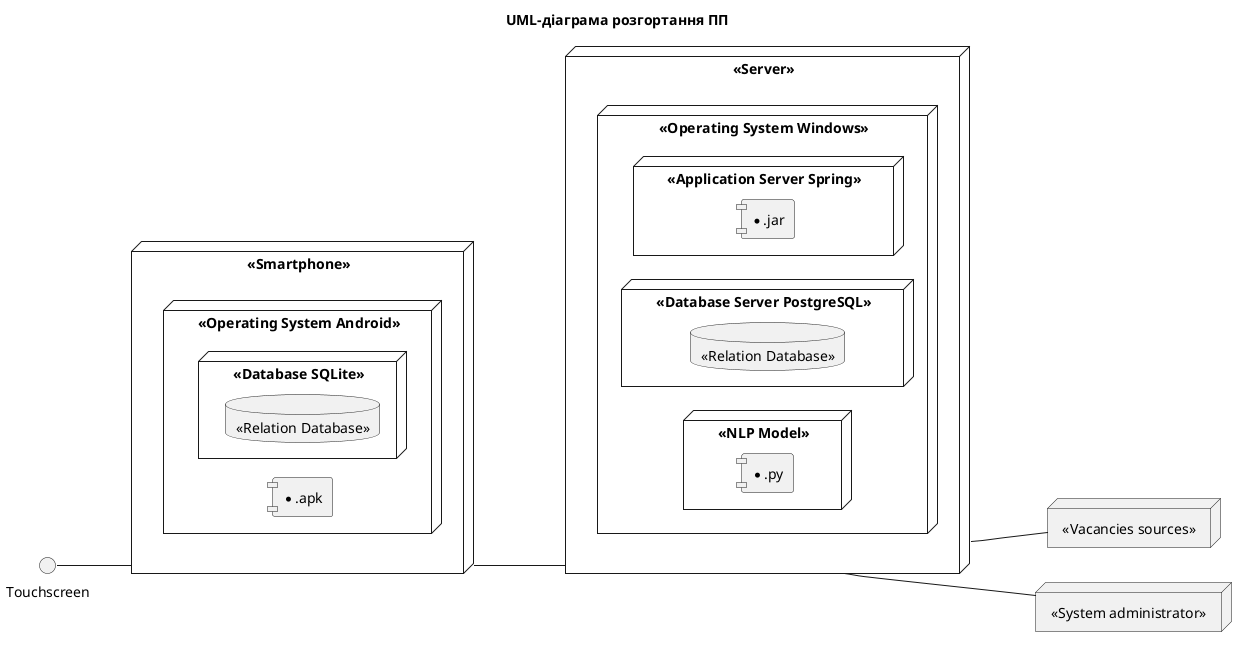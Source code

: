 @startuml
title UML-діаграма розгортання ПП

left to right direction

skinparam componentStyle uml1

node "<<Smartphone>>" as sp {
    node "<<Operating System Android>>" {
        component [*.apk]
        node "<<Database SQLite>>" {
            database "<<Relation Database>>" as db1
        }
    }
}

interface Touchscreen 

Touchscreen -- sp

node "<<Server>>" as serv {
    node "<<Operating System Windows>>"{
        node "<<Application Server Spring>>" {
	    component [*.jar]
	}
        node "<<Database Server PostgreSQL>>" {
            database "<<Relation Database>>" as db2
        }
        node "<<NLP Model>>" {
            component [*.py]
        }
    }
}

sp -- serv

node "<<Vacancies sources>>" as vac

serv -- vac

node "<<System administrator>>" as admin

serv -- admin
@enduml
